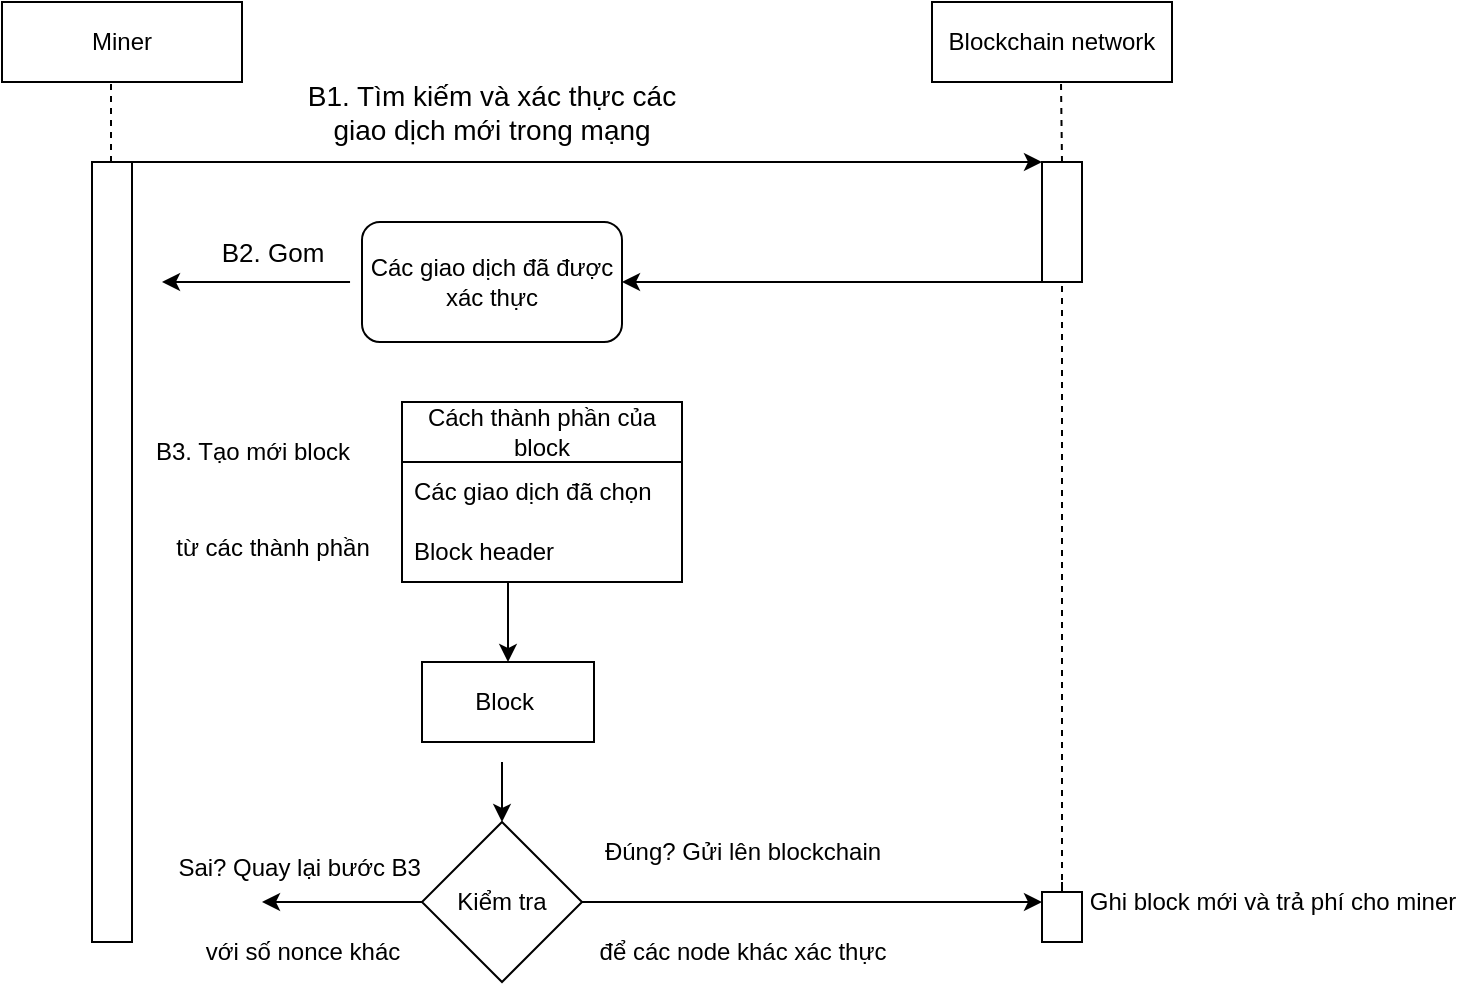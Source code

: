 <mxfile version="24.4.4" type="github">
  <diagram name="Trang-1" id="UBxiTyEu69cVn8YmqT4v">
    <mxGraphModel dx="1434" dy="780" grid="1" gridSize="10" guides="1" tooltips="1" connect="1" arrows="1" fold="1" page="1" pageScale="1" pageWidth="827" pageHeight="1169" math="0" shadow="0">
      <root>
        <mxCell id="0" />
        <mxCell id="1" parent="0" />
        <mxCell id="WwFLIGiRLoZt3RKh23h3-33" value="Miner" style="rounded=0;whiteSpace=wrap;html=1;" vertex="1" parent="1">
          <mxGeometry x="150" y="40" width="120" height="40" as="geometry" />
        </mxCell>
        <mxCell id="WwFLIGiRLoZt3RKh23h3-34" value="Blockchain network" style="rounded=0;whiteSpace=wrap;html=1;" vertex="1" parent="1">
          <mxGeometry x="615" y="40" width="120" height="40" as="geometry" />
        </mxCell>
        <mxCell id="WwFLIGiRLoZt3RKh23h3-35" value="" style="endArrow=none;dashed=1;html=1;rounded=0;" edge="1" parent="1">
          <mxGeometry width="50" height="50" relative="1" as="geometry">
            <mxPoint x="204.5" y="120" as="sourcePoint" />
            <mxPoint x="204.5" y="80" as="targetPoint" />
          </mxGeometry>
        </mxCell>
        <mxCell id="WwFLIGiRLoZt3RKh23h3-36" value="" style="rounded=0;whiteSpace=wrap;html=1;" vertex="1" parent="1">
          <mxGeometry x="195" y="120" width="20" height="390" as="geometry" />
        </mxCell>
        <mxCell id="WwFLIGiRLoZt3RKh23h3-37" value="" style="endArrow=none;dashed=1;html=1;rounded=0;" edge="1" parent="1">
          <mxGeometry width="50" height="50" relative="1" as="geometry">
            <mxPoint x="680" y="120" as="sourcePoint" />
            <mxPoint x="679.5" y="80" as="targetPoint" />
            <Array as="points">
              <mxPoint x="679.5" y="80" />
            </Array>
          </mxGeometry>
        </mxCell>
        <mxCell id="WwFLIGiRLoZt3RKh23h3-43" value="" style="rounded=0;whiteSpace=wrap;html=1;" vertex="1" parent="1">
          <mxGeometry x="670" y="120" width="20" height="60" as="geometry" />
        </mxCell>
        <mxCell id="WwFLIGiRLoZt3RKh23h3-46" value="" style="endArrow=classic;html=1;rounded=0;entryX=0;entryY=0;entryDx=0;entryDy=0;exitX=1;exitY=0;exitDx=0;exitDy=0;" edge="1" parent="1" source="WwFLIGiRLoZt3RKh23h3-36" target="WwFLIGiRLoZt3RKh23h3-43">
          <mxGeometry width="50" height="50" relative="1" as="geometry">
            <mxPoint x="370" y="270" as="sourcePoint" />
            <mxPoint x="420" y="220" as="targetPoint" />
          </mxGeometry>
        </mxCell>
        <mxCell id="WwFLIGiRLoZt3RKh23h3-47" value="&lt;font style=&quot;font-size: 14px;&quot;&gt;B1. Tìm kiếm và xác thực các giao dịch mới trong mạng&lt;/font&gt;" style="text;html=1;align=center;verticalAlign=middle;whiteSpace=wrap;rounded=0;" vertex="1" parent="1">
          <mxGeometry x="290" y="80" width="210" height="30" as="geometry" />
        </mxCell>
        <mxCell id="WwFLIGiRLoZt3RKh23h3-49" value="Các giao dịch đã được xác thực" style="rounded=1;whiteSpace=wrap;html=1;" vertex="1" parent="1">
          <mxGeometry x="330" y="150" width="130" height="60" as="geometry" />
        </mxCell>
        <mxCell id="WwFLIGiRLoZt3RKh23h3-50" value="" style="endArrow=classic;html=1;rounded=0;exitX=0;exitY=1;exitDx=0;exitDy=0;entryX=1;entryY=0.5;entryDx=0;entryDy=0;" edge="1" parent="1" source="WwFLIGiRLoZt3RKh23h3-43" target="WwFLIGiRLoZt3RKh23h3-49">
          <mxGeometry width="50" height="50" relative="1" as="geometry">
            <mxPoint x="370" y="270" as="sourcePoint" />
            <mxPoint x="470" y="170" as="targetPoint" />
          </mxGeometry>
        </mxCell>
        <mxCell id="WwFLIGiRLoZt3RKh23h3-52" value="" style="endArrow=classic;html=1;rounded=0;exitX=-0.046;exitY=0.5;exitDx=0;exitDy=0;exitPerimeter=0;" edge="1" parent="1" source="WwFLIGiRLoZt3RKh23h3-49">
          <mxGeometry width="50" height="50" relative="1" as="geometry">
            <mxPoint x="370" y="270" as="sourcePoint" />
            <mxPoint x="230" y="180" as="targetPoint" />
            <Array as="points">
              <mxPoint x="270" y="180" />
            </Array>
          </mxGeometry>
        </mxCell>
        <mxCell id="WwFLIGiRLoZt3RKh23h3-53" value="&lt;font style=&quot;font-size: 13px;&quot;&gt;B2. Gom&lt;/font&gt;" style="text;html=1;align=center;verticalAlign=middle;resizable=0;points=[];autosize=1;strokeColor=none;fillColor=none;" vertex="1" parent="1">
          <mxGeometry x="250" y="150" width="70" height="30" as="geometry" />
        </mxCell>
        <mxCell id="WwFLIGiRLoZt3RKh23h3-60" value="B3. Tạo mới block" style="text;html=1;align=center;verticalAlign=middle;resizable=0;points=[];autosize=1;strokeColor=none;fillColor=none;" vertex="1" parent="1">
          <mxGeometry x="215" y="250" width="120" height="30" as="geometry" />
        </mxCell>
        <mxCell id="WwFLIGiRLoZt3RKh23h3-63" style="edgeStyle=orthogonalEdgeStyle;rounded=0;orthogonalLoop=1;jettySize=auto;html=1;exitX=0.5;exitY=1;exitDx=0;exitDy=0;" edge="1" parent="1" source="WwFLIGiRLoZt3RKh23h3-36" target="WwFLIGiRLoZt3RKh23h3-36">
          <mxGeometry relative="1" as="geometry" />
        </mxCell>
        <mxCell id="WwFLIGiRLoZt3RKh23h3-72" style="edgeStyle=orthogonalEdgeStyle;rounded=0;orthogonalLoop=1;jettySize=auto;html=1;entryX=0.5;entryY=0;entryDx=0;entryDy=0;" edge="1" parent="1" source="WwFLIGiRLoZt3RKh23h3-65" target="WwFLIGiRLoZt3RKh23h3-70">
          <mxGeometry relative="1" as="geometry">
            <Array as="points">
              <mxPoint x="403" y="340" />
              <mxPoint x="403" y="340" />
            </Array>
          </mxGeometry>
        </mxCell>
        <mxCell id="WwFLIGiRLoZt3RKh23h3-65" value="Cách thành phần của block" style="swimlane;fontStyle=0;childLayout=stackLayout;horizontal=1;startSize=30;horizontalStack=0;resizeParent=1;resizeParentMax=0;resizeLast=0;collapsible=1;marginBottom=0;whiteSpace=wrap;html=1;" vertex="1" parent="1">
          <mxGeometry x="350" y="240" width="140" height="90" as="geometry" />
        </mxCell>
        <mxCell id="WwFLIGiRLoZt3RKh23h3-66" value="Các giao dịch đã chọn" style="text;strokeColor=none;fillColor=none;align=left;verticalAlign=middle;spacingLeft=4;spacingRight=4;overflow=hidden;points=[[0,0.5],[1,0.5]];portConstraint=eastwest;rotatable=0;whiteSpace=wrap;html=1;" vertex="1" parent="WwFLIGiRLoZt3RKh23h3-65">
          <mxGeometry y="30" width="140" height="30" as="geometry" />
        </mxCell>
        <mxCell id="WwFLIGiRLoZt3RKh23h3-67" value="Block header" style="text;strokeColor=none;fillColor=none;align=left;verticalAlign=middle;spacingLeft=4;spacingRight=4;overflow=hidden;points=[[0,0.5],[1,0.5]];portConstraint=eastwest;rotatable=0;whiteSpace=wrap;html=1;" vertex="1" parent="WwFLIGiRLoZt3RKh23h3-65">
          <mxGeometry y="60" width="140" height="30" as="geometry" />
        </mxCell>
        <mxCell id="WwFLIGiRLoZt3RKh23h3-69" value="từ các thành phần" style="text;html=1;align=center;verticalAlign=middle;resizable=0;points=[];autosize=1;strokeColor=none;fillColor=none;" vertex="1" parent="1">
          <mxGeometry x="225" y="298" width="120" height="30" as="geometry" />
        </mxCell>
        <mxCell id="WwFLIGiRLoZt3RKh23h3-70" value="Block&amp;nbsp;" style="rounded=0;whiteSpace=wrap;html=1;" vertex="1" parent="1">
          <mxGeometry x="360" y="370" width="86" height="40" as="geometry" />
        </mxCell>
        <mxCell id="WwFLIGiRLoZt3RKh23h3-79" style="edgeStyle=orthogonalEdgeStyle;rounded=0;orthogonalLoop=1;jettySize=auto;html=1;" edge="1" parent="1" source="WwFLIGiRLoZt3RKh23h3-73">
          <mxGeometry relative="1" as="geometry">
            <mxPoint x="280" y="490" as="targetPoint" />
          </mxGeometry>
        </mxCell>
        <mxCell id="WwFLIGiRLoZt3RKh23h3-83" style="edgeStyle=orthogonalEdgeStyle;rounded=0;orthogonalLoop=1;jettySize=auto;html=1;exitX=1;exitY=0.5;exitDx=0;exitDy=0;" edge="1" parent="1" source="WwFLIGiRLoZt3RKh23h3-73">
          <mxGeometry relative="1" as="geometry">
            <mxPoint x="670" y="490" as="targetPoint" />
          </mxGeometry>
        </mxCell>
        <mxCell id="WwFLIGiRLoZt3RKh23h3-73" value="Kiểm tra" style="rhombus;whiteSpace=wrap;html=1;" vertex="1" parent="1">
          <mxGeometry x="360" y="450" width="80" height="80" as="geometry" />
        </mxCell>
        <mxCell id="WwFLIGiRLoZt3RKh23h3-78" value="" style="endArrow=classic;html=1;rounded=0;entryX=0.5;entryY=0;entryDx=0;entryDy=0;" edge="1" parent="1" target="WwFLIGiRLoZt3RKh23h3-73">
          <mxGeometry width="50" height="50" relative="1" as="geometry">
            <mxPoint x="400" y="420" as="sourcePoint" />
            <mxPoint x="420" y="210" as="targetPoint" />
          </mxGeometry>
        </mxCell>
        <mxCell id="WwFLIGiRLoZt3RKh23h3-80" value="Sai? Quay lại bước B3&amp;nbsp;" style="text;html=1;align=center;verticalAlign=middle;resizable=0;points=[];autosize=1;strokeColor=none;fillColor=none;" vertex="1" parent="1">
          <mxGeometry x="225" y="458" width="150" height="30" as="geometry" />
        </mxCell>
        <mxCell id="WwFLIGiRLoZt3RKh23h3-82" value="với số nonce khác" style="text;html=1;align=center;verticalAlign=middle;resizable=0;points=[];autosize=1;strokeColor=none;fillColor=none;" vertex="1" parent="1">
          <mxGeometry x="240" y="500" width="120" height="30" as="geometry" />
        </mxCell>
        <mxCell id="WwFLIGiRLoZt3RKh23h3-84" value="Đúng? Gửi lên blockchain" style="text;html=1;align=center;verticalAlign=middle;resizable=0;points=[];autosize=1;strokeColor=none;fillColor=none;" vertex="1" parent="1">
          <mxGeometry x="440" y="450" width="160" height="30" as="geometry" />
        </mxCell>
        <mxCell id="WwFLIGiRLoZt3RKh23h3-85" value="để các node khác xác thực" style="text;html=1;align=center;verticalAlign=middle;resizable=0;points=[];autosize=1;strokeColor=none;fillColor=none;rotation=0;" vertex="1" parent="1">
          <mxGeometry x="435" y="500" width="170" height="30" as="geometry" />
        </mxCell>
        <mxCell id="WwFLIGiRLoZt3RKh23h3-87" value="" style="endArrow=none;dashed=1;html=1;rounded=0;entryX=0.5;entryY=1;entryDx=0;entryDy=0;" edge="1" parent="1" source="WwFLIGiRLoZt3RKh23h3-86" target="WwFLIGiRLoZt3RKh23h3-43">
          <mxGeometry width="50" height="50" relative="1" as="geometry">
            <mxPoint x="680" y="480" as="sourcePoint" />
            <mxPoint x="420" y="210" as="targetPoint" />
            <Array as="points" />
          </mxGeometry>
        </mxCell>
        <mxCell id="WwFLIGiRLoZt3RKh23h3-88" value="Ghi block mới và trả phí cho miner" style="text;html=1;align=center;verticalAlign=middle;resizable=0;points=[];autosize=1;strokeColor=none;fillColor=none;" vertex="1" parent="1">
          <mxGeometry x="680" y="475" width="210" height="30" as="geometry" />
        </mxCell>
        <mxCell id="WwFLIGiRLoZt3RKh23h3-89" value="" style="endArrow=none;dashed=1;html=1;rounded=0;entryX=0.5;entryY=1;entryDx=0;entryDy=0;" edge="1" parent="1" target="WwFLIGiRLoZt3RKh23h3-86">
          <mxGeometry width="50" height="50" relative="1" as="geometry">
            <mxPoint x="680" y="480" as="sourcePoint" />
            <mxPoint x="680" y="180" as="targetPoint" />
            <Array as="points" />
          </mxGeometry>
        </mxCell>
        <mxCell id="WwFLIGiRLoZt3RKh23h3-86" value="" style="rounded=0;whiteSpace=wrap;html=1;" vertex="1" parent="1">
          <mxGeometry x="670" y="485" width="20" height="25" as="geometry" />
        </mxCell>
      </root>
    </mxGraphModel>
  </diagram>
</mxfile>
